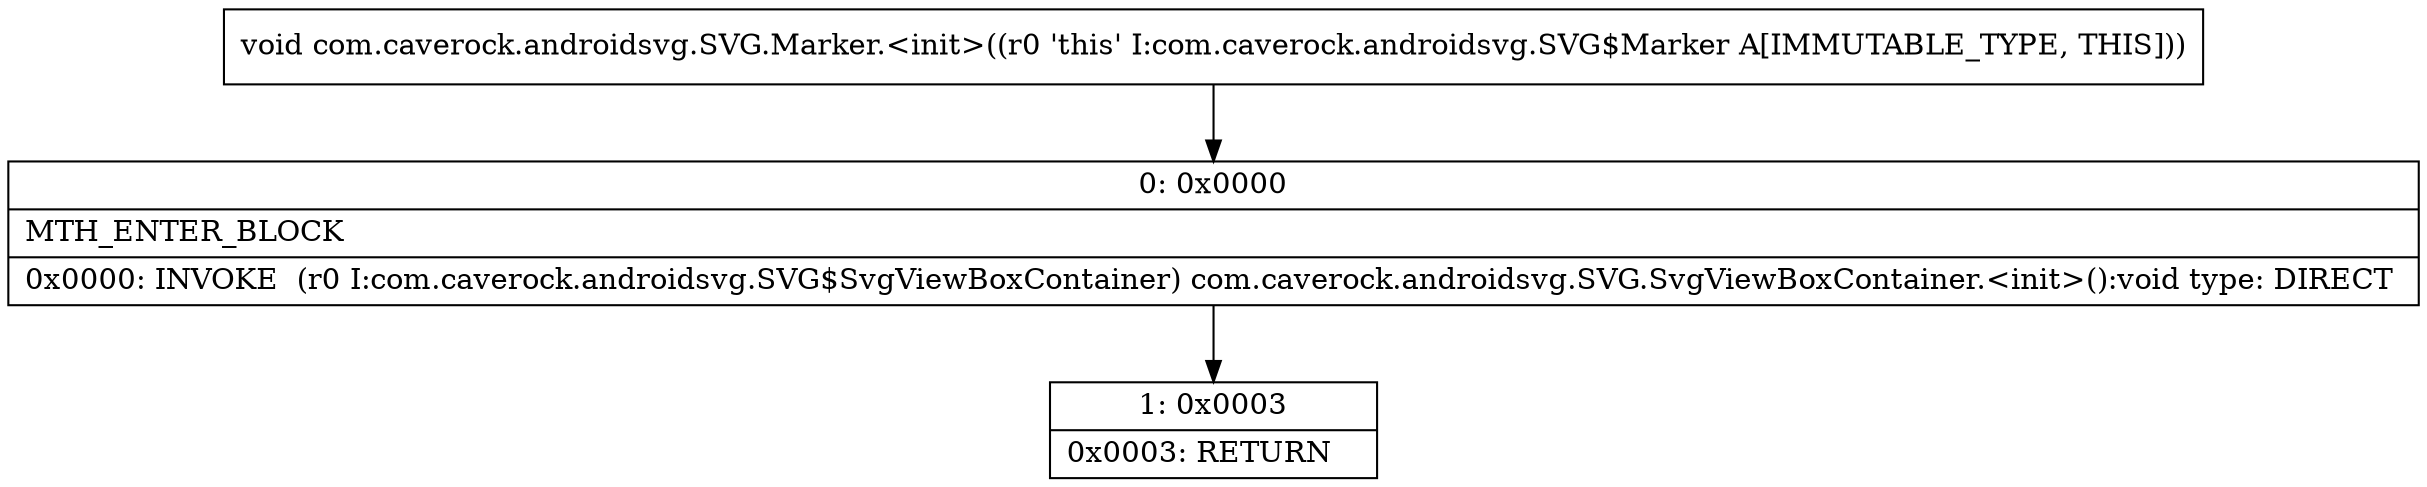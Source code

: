 digraph "CFG forcom.caverock.androidsvg.SVG.Marker.\<init\>()V" {
Node_0 [shape=record,label="{0\:\ 0x0000|MTH_ENTER_BLOCK\l|0x0000: INVOKE  (r0 I:com.caverock.androidsvg.SVG$SvgViewBoxContainer) com.caverock.androidsvg.SVG.SvgViewBoxContainer.\<init\>():void type: DIRECT \l}"];
Node_1 [shape=record,label="{1\:\ 0x0003|0x0003: RETURN   \l}"];
MethodNode[shape=record,label="{void com.caverock.androidsvg.SVG.Marker.\<init\>((r0 'this' I:com.caverock.androidsvg.SVG$Marker A[IMMUTABLE_TYPE, THIS])) }"];
MethodNode -> Node_0;
Node_0 -> Node_1;
}

